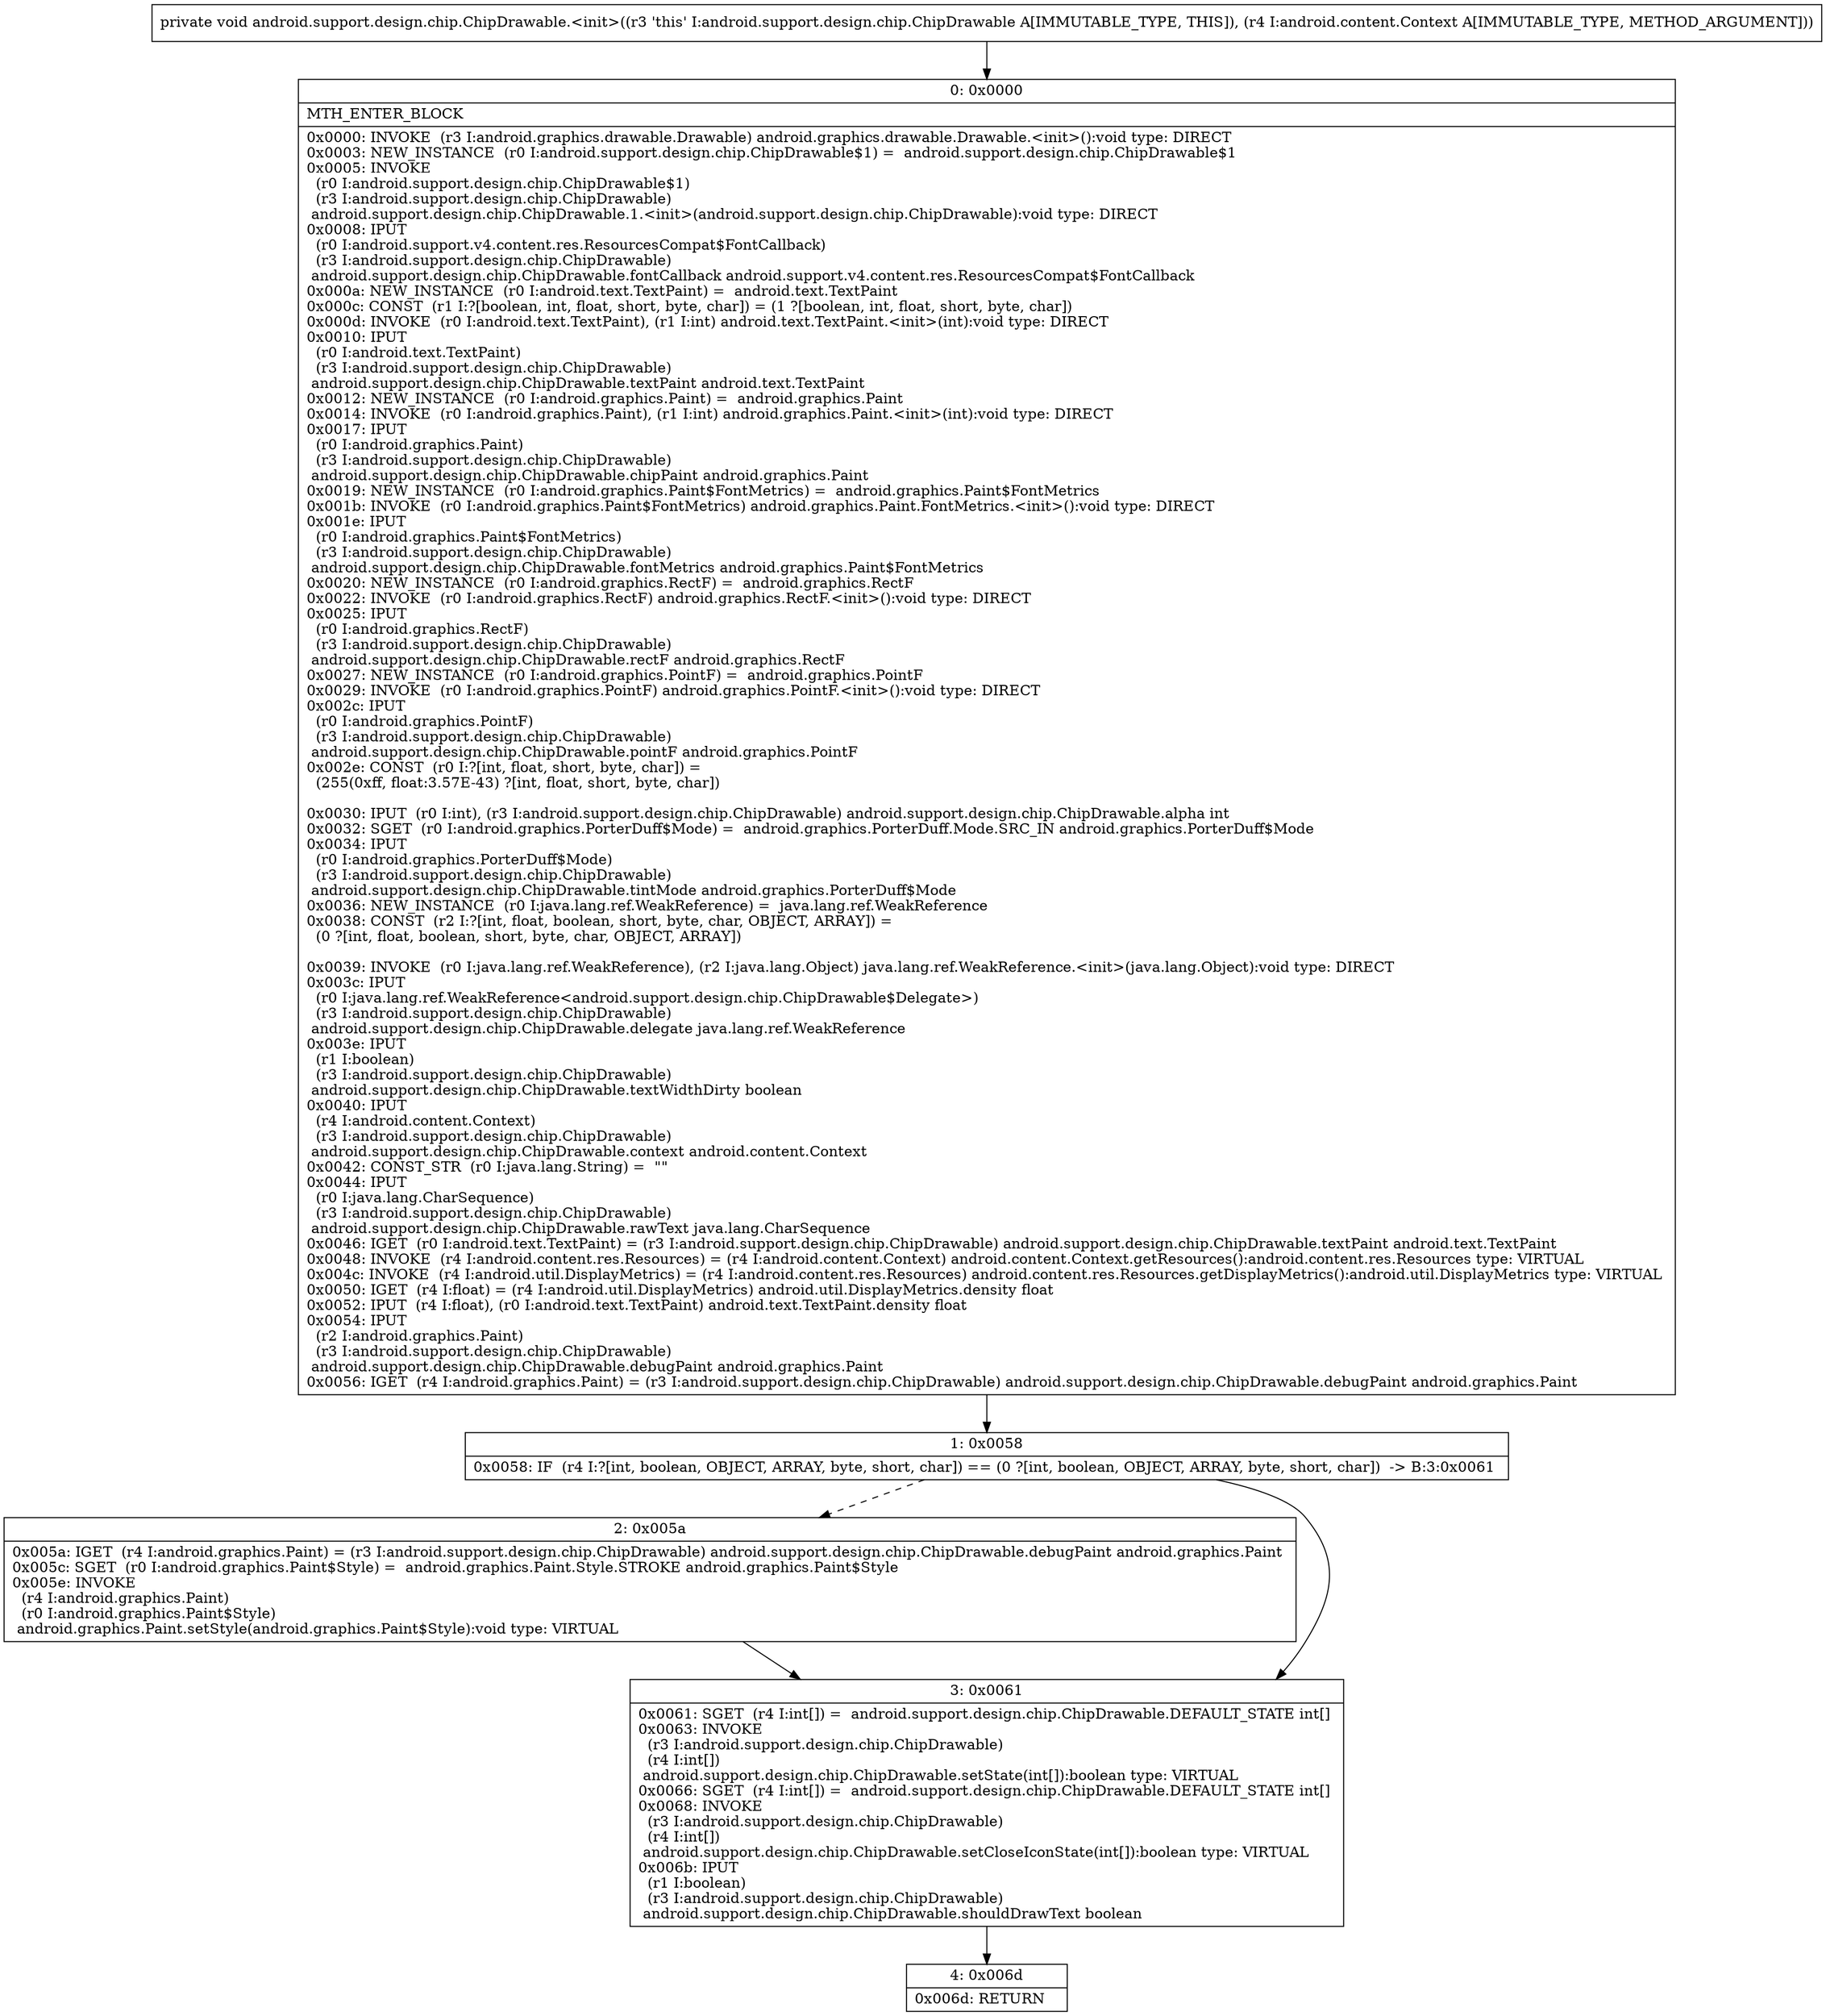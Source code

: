 digraph "CFG forandroid.support.design.chip.ChipDrawable.\<init\>(Landroid\/content\/Context;)V" {
Node_0 [shape=record,label="{0\:\ 0x0000|MTH_ENTER_BLOCK\l|0x0000: INVOKE  (r3 I:android.graphics.drawable.Drawable) android.graphics.drawable.Drawable.\<init\>():void type: DIRECT \l0x0003: NEW_INSTANCE  (r0 I:android.support.design.chip.ChipDrawable$1) =  android.support.design.chip.ChipDrawable$1 \l0x0005: INVOKE  \l  (r0 I:android.support.design.chip.ChipDrawable$1)\l  (r3 I:android.support.design.chip.ChipDrawable)\l android.support.design.chip.ChipDrawable.1.\<init\>(android.support.design.chip.ChipDrawable):void type: DIRECT \l0x0008: IPUT  \l  (r0 I:android.support.v4.content.res.ResourcesCompat$FontCallback)\l  (r3 I:android.support.design.chip.ChipDrawable)\l android.support.design.chip.ChipDrawable.fontCallback android.support.v4.content.res.ResourcesCompat$FontCallback \l0x000a: NEW_INSTANCE  (r0 I:android.text.TextPaint) =  android.text.TextPaint \l0x000c: CONST  (r1 I:?[boolean, int, float, short, byte, char]) = (1 ?[boolean, int, float, short, byte, char]) \l0x000d: INVOKE  (r0 I:android.text.TextPaint), (r1 I:int) android.text.TextPaint.\<init\>(int):void type: DIRECT \l0x0010: IPUT  \l  (r0 I:android.text.TextPaint)\l  (r3 I:android.support.design.chip.ChipDrawable)\l android.support.design.chip.ChipDrawable.textPaint android.text.TextPaint \l0x0012: NEW_INSTANCE  (r0 I:android.graphics.Paint) =  android.graphics.Paint \l0x0014: INVOKE  (r0 I:android.graphics.Paint), (r1 I:int) android.graphics.Paint.\<init\>(int):void type: DIRECT \l0x0017: IPUT  \l  (r0 I:android.graphics.Paint)\l  (r3 I:android.support.design.chip.ChipDrawable)\l android.support.design.chip.ChipDrawable.chipPaint android.graphics.Paint \l0x0019: NEW_INSTANCE  (r0 I:android.graphics.Paint$FontMetrics) =  android.graphics.Paint$FontMetrics \l0x001b: INVOKE  (r0 I:android.graphics.Paint$FontMetrics) android.graphics.Paint.FontMetrics.\<init\>():void type: DIRECT \l0x001e: IPUT  \l  (r0 I:android.graphics.Paint$FontMetrics)\l  (r3 I:android.support.design.chip.ChipDrawable)\l android.support.design.chip.ChipDrawable.fontMetrics android.graphics.Paint$FontMetrics \l0x0020: NEW_INSTANCE  (r0 I:android.graphics.RectF) =  android.graphics.RectF \l0x0022: INVOKE  (r0 I:android.graphics.RectF) android.graphics.RectF.\<init\>():void type: DIRECT \l0x0025: IPUT  \l  (r0 I:android.graphics.RectF)\l  (r3 I:android.support.design.chip.ChipDrawable)\l android.support.design.chip.ChipDrawable.rectF android.graphics.RectF \l0x0027: NEW_INSTANCE  (r0 I:android.graphics.PointF) =  android.graphics.PointF \l0x0029: INVOKE  (r0 I:android.graphics.PointF) android.graphics.PointF.\<init\>():void type: DIRECT \l0x002c: IPUT  \l  (r0 I:android.graphics.PointF)\l  (r3 I:android.support.design.chip.ChipDrawable)\l android.support.design.chip.ChipDrawable.pointF android.graphics.PointF \l0x002e: CONST  (r0 I:?[int, float, short, byte, char]) = \l  (255(0xff, float:3.57E\-43) ?[int, float, short, byte, char])\l \l0x0030: IPUT  (r0 I:int), (r3 I:android.support.design.chip.ChipDrawable) android.support.design.chip.ChipDrawable.alpha int \l0x0032: SGET  (r0 I:android.graphics.PorterDuff$Mode) =  android.graphics.PorterDuff.Mode.SRC_IN android.graphics.PorterDuff$Mode \l0x0034: IPUT  \l  (r0 I:android.graphics.PorterDuff$Mode)\l  (r3 I:android.support.design.chip.ChipDrawable)\l android.support.design.chip.ChipDrawable.tintMode android.graphics.PorterDuff$Mode \l0x0036: NEW_INSTANCE  (r0 I:java.lang.ref.WeakReference) =  java.lang.ref.WeakReference \l0x0038: CONST  (r2 I:?[int, float, boolean, short, byte, char, OBJECT, ARRAY]) = \l  (0 ?[int, float, boolean, short, byte, char, OBJECT, ARRAY])\l \l0x0039: INVOKE  (r0 I:java.lang.ref.WeakReference), (r2 I:java.lang.Object) java.lang.ref.WeakReference.\<init\>(java.lang.Object):void type: DIRECT \l0x003c: IPUT  \l  (r0 I:java.lang.ref.WeakReference\<android.support.design.chip.ChipDrawable$Delegate\>)\l  (r3 I:android.support.design.chip.ChipDrawable)\l android.support.design.chip.ChipDrawable.delegate java.lang.ref.WeakReference \l0x003e: IPUT  \l  (r1 I:boolean)\l  (r3 I:android.support.design.chip.ChipDrawable)\l android.support.design.chip.ChipDrawable.textWidthDirty boolean \l0x0040: IPUT  \l  (r4 I:android.content.Context)\l  (r3 I:android.support.design.chip.ChipDrawable)\l android.support.design.chip.ChipDrawable.context android.content.Context \l0x0042: CONST_STR  (r0 I:java.lang.String) =  \"\" \l0x0044: IPUT  \l  (r0 I:java.lang.CharSequence)\l  (r3 I:android.support.design.chip.ChipDrawable)\l android.support.design.chip.ChipDrawable.rawText java.lang.CharSequence \l0x0046: IGET  (r0 I:android.text.TextPaint) = (r3 I:android.support.design.chip.ChipDrawable) android.support.design.chip.ChipDrawable.textPaint android.text.TextPaint \l0x0048: INVOKE  (r4 I:android.content.res.Resources) = (r4 I:android.content.Context) android.content.Context.getResources():android.content.res.Resources type: VIRTUAL \l0x004c: INVOKE  (r4 I:android.util.DisplayMetrics) = (r4 I:android.content.res.Resources) android.content.res.Resources.getDisplayMetrics():android.util.DisplayMetrics type: VIRTUAL \l0x0050: IGET  (r4 I:float) = (r4 I:android.util.DisplayMetrics) android.util.DisplayMetrics.density float \l0x0052: IPUT  (r4 I:float), (r0 I:android.text.TextPaint) android.text.TextPaint.density float \l0x0054: IPUT  \l  (r2 I:android.graphics.Paint)\l  (r3 I:android.support.design.chip.ChipDrawable)\l android.support.design.chip.ChipDrawable.debugPaint android.graphics.Paint \l0x0056: IGET  (r4 I:android.graphics.Paint) = (r3 I:android.support.design.chip.ChipDrawable) android.support.design.chip.ChipDrawable.debugPaint android.graphics.Paint \l}"];
Node_1 [shape=record,label="{1\:\ 0x0058|0x0058: IF  (r4 I:?[int, boolean, OBJECT, ARRAY, byte, short, char]) == (0 ?[int, boolean, OBJECT, ARRAY, byte, short, char])  \-\> B:3:0x0061 \l}"];
Node_2 [shape=record,label="{2\:\ 0x005a|0x005a: IGET  (r4 I:android.graphics.Paint) = (r3 I:android.support.design.chip.ChipDrawable) android.support.design.chip.ChipDrawable.debugPaint android.graphics.Paint \l0x005c: SGET  (r0 I:android.graphics.Paint$Style) =  android.graphics.Paint.Style.STROKE android.graphics.Paint$Style \l0x005e: INVOKE  \l  (r4 I:android.graphics.Paint)\l  (r0 I:android.graphics.Paint$Style)\l android.graphics.Paint.setStyle(android.graphics.Paint$Style):void type: VIRTUAL \l}"];
Node_3 [shape=record,label="{3\:\ 0x0061|0x0061: SGET  (r4 I:int[]) =  android.support.design.chip.ChipDrawable.DEFAULT_STATE int[] \l0x0063: INVOKE  \l  (r3 I:android.support.design.chip.ChipDrawable)\l  (r4 I:int[])\l android.support.design.chip.ChipDrawable.setState(int[]):boolean type: VIRTUAL \l0x0066: SGET  (r4 I:int[]) =  android.support.design.chip.ChipDrawable.DEFAULT_STATE int[] \l0x0068: INVOKE  \l  (r3 I:android.support.design.chip.ChipDrawable)\l  (r4 I:int[])\l android.support.design.chip.ChipDrawable.setCloseIconState(int[]):boolean type: VIRTUAL \l0x006b: IPUT  \l  (r1 I:boolean)\l  (r3 I:android.support.design.chip.ChipDrawable)\l android.support.design.chip.ChipDrawable.shouldDrawText boolean \l}"];
Node_4 [shape=record,label="{4\:\ 0x006d|0x006d: RETURN   \l}"];
MethodNode[shape=record,label="{private void android.support.design.chip.ChipDrawable.\<init\>((r3 'this' I:android.support.design.chip.ChipDrawable A[IMMUTABLE_TYPE, THIS]), (r4 I:android.content.Context A[IMMUTABLE_TYPE, METHOD_ARGUMENT])) }"];
MethodNode -> Node_0;
Node_0 -> Node_1;
Node_1 -> Node_2[style=dashed];
Node_1 -> Node_3;
Node_2 -> Node_3;
Node_3 -> Node_4;
}

